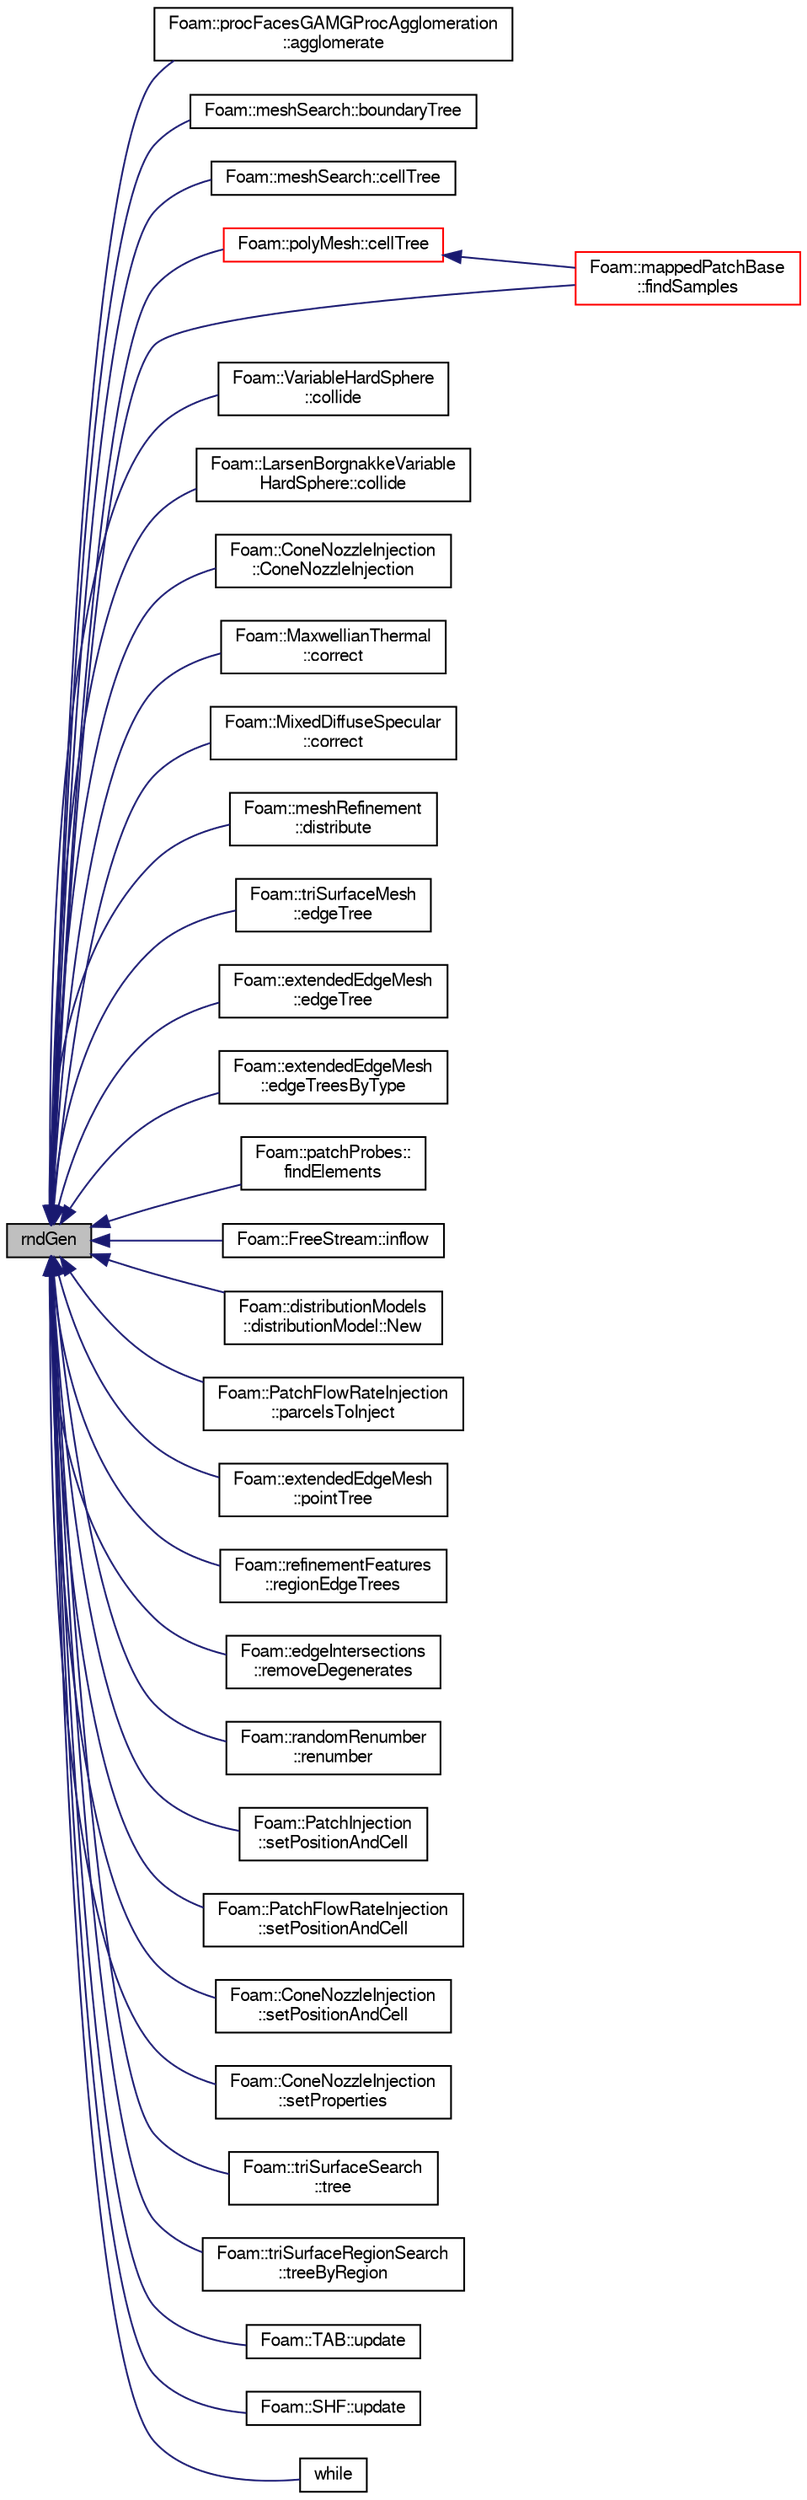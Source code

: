 digraph "rndGen"
{
  bgcolor="transparent";
  edge [fontname="FreeSans",fontsize="10",labelfontname="FreeSans",labelfontsize="10"];
  node [fontname="FreeSans",fontsize="10",shape=record];
  rankdir="LR";
  Node1 [label="rndGen",height=0.2,width=0.4,color="black", fillcolor="grey75", style="filled" fontcolor="black"];
  Node1 -> Node2 [dir="back",color="midnightblue",fontsize="10",style="solid",fontname="FreeSans"];
  Node2 [label="Foam::procFacesGAMGProcAgglomeration\l::agglomerate",height=0.2,width=0.4,color="black",URL="$a01942.html#aafdd9615cff0be3c3c601afb8526aee5",tooltip="Modify agglomeration. Return true if modified. "];
  Node1 -> Node3 [dir="back",color="midnightblue",fontsize="10",style="solid",fontname="FreeSans"];
  Node3 [label="Foam::meshSearch::boundaryTree",height=0.2,width=0.4,color="black",URL="$a01429.html#a99d8a0131091e3666e9f48ebc6b3dbc0",tooltip="Get (demand driven) reference to octree holding all. "];
  Node1 -> Node4 [dir="back",color="midnightblue",fontsize="10",style="solid",fontname="FreeSans"];
  Node4 [label="Foam::meshSearch::cellTree",height=0.2,width=0.4,color="black",URL="$a01429.html#a7ec8de2b3ebafbb5aecf9316146722bf",tooltip="Get (demand driven) reference to octree holding all cells. "];
  Node1 -> Node5 [dir="back",color="midnightblue",fontsize="10",style="solid",fontname="FreeSans"];
  Node5 [label="Foam::polyMesh::cellTree",height=0.2,width=0.4,color="red",URL="$a01861.html#a7ec8de2b3ebafbb5aecf9316146722bf",tooltip="Return the cell search tree. "];
  Node5 -> Node6 [dir="back",color="midnightblue",fontsize="10",style="solid",fontname="FreeSans"];
  Node6 [label="Foam::mappedPatchBase\l::findSamples",height=0.2,width=0.4,color="red",URL="$a01381.html#af1dadf58aa8d06f7448d1859188f909d",tooltip="Find cells/faces containing samples. "];
  Node1 -> Node7 [dir="back",color="midnightblue",fontsize="10",style="solid",fontname="FreeSans"];
  Node7 [label="Foam::VariableHardSphere\l::collide",height=0.2,width=0.4,color="black",URL="$a02711.html#af028e1d3dc9aba7d1abd7d124b8a9a27",tooltip="Apply collision. "];
  Node1 -> Node8 [dir="back",color="midnightblue",fontsize="10",style="solid",fontname="FreeSans"];
  Node8 [label="Foam::LarsenBorgnakkeVariable\lHardSphere::collide",height=0.2,width=0.4,color="black",URL="$a01235.html#af028e1d3dc9aba7d1abd7d124b8a9a27",tooltip="Apply collision. "];
  Node1 -> Node9 [dir="back",color="midnightblue",fontsize="10",style="solid",fontname="FreeSans"];
  Node9 [label="Foam::ConeNozzleInjection\l::ConeNozzleInjection",height=0.2,width=0.4,color="black",URL="$a00329.html#a0a1cf5292f714d4aee4a0f846b16bfc0",tooltip="Construct from dictionary. "];
  Node1 -> Node10 [dir="back",color="midnightblue",fontsize="10",style="solid",fontname="FreeSans"];
  Node10 [label="Foam::MaxwellianThermal\l::correct",height=0.2,width=0.4,color="black",URL="$a01411.html#a881dca43d304d4d744b6e48dac4439b1",tooltip="Apply wall correction. "];
  Node1 -> Node11 [dir="back",color="midnightblue",fontsize="10",style="solid",fontname="FreeSans"];
  Node11 [label="Foam::MixedDiffuseSpecular\l::correct",height=0.2,width=0.4,color="black",URL="$a01468.html#a881dca43d304d4d744b6e48dac4439b1",tooltip="Apply wall correction. "];
  Node1 -> Node12 [dir="back",color="midnightblue",fontsize="10",style="solid",fontname="FreeSans"];
  Node12 [label="Foam::meshRefinement\l::distribute",height=0.2,width=0.4,color="black",URL="$a01428.html#a6be2dc3eb1d541aeb83ee0a2adcc0556",tooltip="Update local numbering for mesh redistribution. "];
  Node1 -> Node13 [dir="back",color="midnightblue",fontsize="10",style="solid",fontname="FreeSans"];
  Node13 [label="Foam::triSurfaceMesh\l::edgeTree",height=0.2,width=0.4,color="black",URL="$a02611.html#aa2b0d45cdd2fbb256015a30db986413b",tooltip="Demand driven construction of octree for boundary edges. "];
  Node1 -> Node14 [dir="back",color="midnightblue",fontsize="10",style="solid",fontname="FreeSans"];
  Node14 [label="Foam::extendedEdgeMesh\l::edgeTree",height=0.2,width=0.4,color="black",URL="$a00678.html#aa2b0d45cdd2fbb256015a30db986413b",tooltip="Demand driven construction of octree for boundary edges. "];
  Node1 -> Node15 [dir="back",color="midnightblue",fontsize="10",style="solid",fontname="FreeSans"];
  Node15 [label="Foam::extendedEdgeMesh\l::edgeTreesByType",height=0.2,width=0.4,color="black",URL="$a00678.html#aba6501b44b34487e5343b229c1ea1d80",tooltip="Demand driven construction of octree for boundary edges by type. "];
  Node1 -> Node16 [dir="back",color="midnightblue",fontsize="10",style="solid",fontname="FreeSans"];
  Node16 [label="Foam::patchProbes::\lfindElements",height=0.2,width=0.4,color="black",URL="$a01758.html#a852f621399b6ee1f3467e69a1d5fe8b4",tooltip="Find elements containing patchProbes. "];
  Node1 -> Node6 [dir="back",color="midnightblue",fontsize="10",style="solid",fontname="FreeSans"];
  Node1 -> Node17 [dir="back",color="midnightblue",fontsize="10",style="solid",fontname="FreeSans"];
  Node17 [label="Foam::FreeStream::inflow",height=0.2,width=0.4,color="black",URL="$a00835.html#a84e6a7b742df4fcb240fff3040770a0b",tooltip="Introduce particles. "];
  Node1 -> Node18 [dir="back",color="midnightblue",fontsize="10",style="solid",fontname="FreeSans"];
  Node18 [label="Foam::distributionModels\l::distributionModel::New",height=0.2,width=0.4,color="black",URL="$a00540.html#af54553b42efb4179bba9532c77ae60fa",tooltip="Selector. "];
  Node1 -> Node19 [dir="back",color="midnightblue",fontsize="10",style="solid",fontname="FreeSans"];
  Node19 [label="Foam::PatchFlowRateInjection\l::parcelsToInject",height=0.2,width=0.4,color="black",URL="$a01748.html#a4c4730db6620caeb697dfb15e7ed265a",tooltip="Number of parcels to introduce relative to SOI. "];
  Node1 -> Node20 [dir="back",color="midnightblue",fontsize="10",style="solid",fontname="FreeSans"];
  Node20 [label="Foam::extendedEdgeMesh\l::pointTree",height=0.2,width=0.4,color="black",URL="$a00678.html#ad1af0f970b413331f7124d92f63ac789",tooltip="Demand driven construction of octree for feature points. "];
  Node1 -> Node21 [dir="back",color="midnightblue",fontsize="10",style="solid",fontname="FreeSans"];
  Node21 [label="Foam::refinementFeatures\l::regionEdgeTrees",height=0.2,width=0.4,color="black",URL="$a02050.html#a0a9e48d91f8d14c675856ed4333a5b0e"];
  Node1 -> Node22 [dir="back",color="midnightblue",fontsize="10",style="solid",fontname="FreeSans"];
  Node22 [label="Foam::edgeIntersections\l::removeDegenerates",height=0.2,width=0.4,color="black",URL="$a00593.html#ad0d81f63bedf7adf479d3512ac49ae21",tooltip="Resolve ties. Shuffles points so all edge - face intersections. "];
  Node1 -> Node23 [dir="back",color="midnightblue",fontsize="10",style="solid",fontname="FreeSans"];
  Node23 [label="Foam::randomRenumber\l::renumber",height=0.2,width=0.4,color="black",URL="$a02007.html#a41d6d1ebe5dfe6dd9a963465a858acb6",tooltip="Return the order in which cells need to be visited, i.e. "];
  Node1 -> Node24 [dir="back",color="midnightblue",fontsize="10",style="solid",fontname="FreeSans"];
  Node24 [label="Foam::PatchInjection\l::setPositionAndCell",height=0.2,width=0.4,color="black",URL="$a01750.html#aad46d52ac65ec9617ddd76b06e2bc670",tooltip="Set the injection position and owner cell, tetFace and tetPt. "];
  Node1 -> Node25 [dir="back",color="midnightblue",fontsize="10",style="solid",fontname="FreeSans"];
  Node25 [label="Foam::PatchFlowRateInjection\l::setPositionAndCell",height=0.2,width=0.4,color="black",URL="$a01748.html#aad46d52ac65ec9617ddd76b06e2bc670",tooltip="Set the injection position and owner cell, tetFace and tetPt. "];
  Node1 -> Node26 [dir="back",color="midnightblue",fontsize="10",style="solid",fontname="FreeSans"];
  Node26 [label="Foam::ConeNozzleInjection\l::setPositionAndCell",height=0.2,width=0.4,color="black",URL="$a00329.html#aad46d52ac65ec9617ddd76b06e2bc670",tooltip="Set the injection position and owner cell. "];
  Node1 -> Node27 [dir="back",color="midnightblue",fontsize="10",style="solid",fontname="FreeSans"];
  Node27 [label="Foam::ConeNozzleInjection\l::setProperties",height=0.2,width=0.4,color="black",URL="$a00329.html#a9c29fb14e9bea94ae75c185efe894b00",tooltip="Set the parcel properties. "];
  Node1 -> Node28 [dir="back",color="midnightblue",fontsize="10",style="solid",fontname="FreeSans"];
  Node28 [label="Foam::triSurfaceSearch\l::tree",height=0.2,width=0.4,color="black",URL="$a02616.html#aae4907f8216f4c6460830b79104a919c",tooltip="Demand driven construction of the octree. "];
  Node1 -> Node29 [dir="back",color="midnightblue",fontsize="10",style="solid",fontname="FreeSans"];
  Node29 [label="Foam::triSurfaceRegionSearch\l::treeByRegion",height=0.2,width=0.4,color="black",URL="$a02615.html#ac02de27ce5f8e8275ab114f72875c760",tooltip="Demand driven construction of octree for each region. "];
  Node1 -> Node30 [dir="back",color="midnightblue",fontsize="10",style="solid",fontname="FreeSans"];
  Node30 [label="Foam::TAB::update",height=0.2,width=0.4,color="black",URL="$a02477.html#af86a08f997bc779309ec7d00e914e292",tooltip="Update the parcel diameter. "];
  Node1 -> Node31 [dir="back",color="midnightblue",fontsize="10",style="solid",fontname="FreeSans"];
  Node31 [label="Foam::SHF::update",height=0.2,width=0.4,color="black",URL="$a02225.html#af86a08f997bc779309ec7d00e914e292",tooltip="Update the parcel properties. "];
  Node1 -> Node32 [dir="back",color="midnightblue",fontsize="10",style="solid",fontname="FreeSans"];
  Node32 [label="while",height=0.2,width=0.4,color="black",URL="$a06535.html#a768b7bc0979b7d1eddf4a7b1c47b9907"];
}

